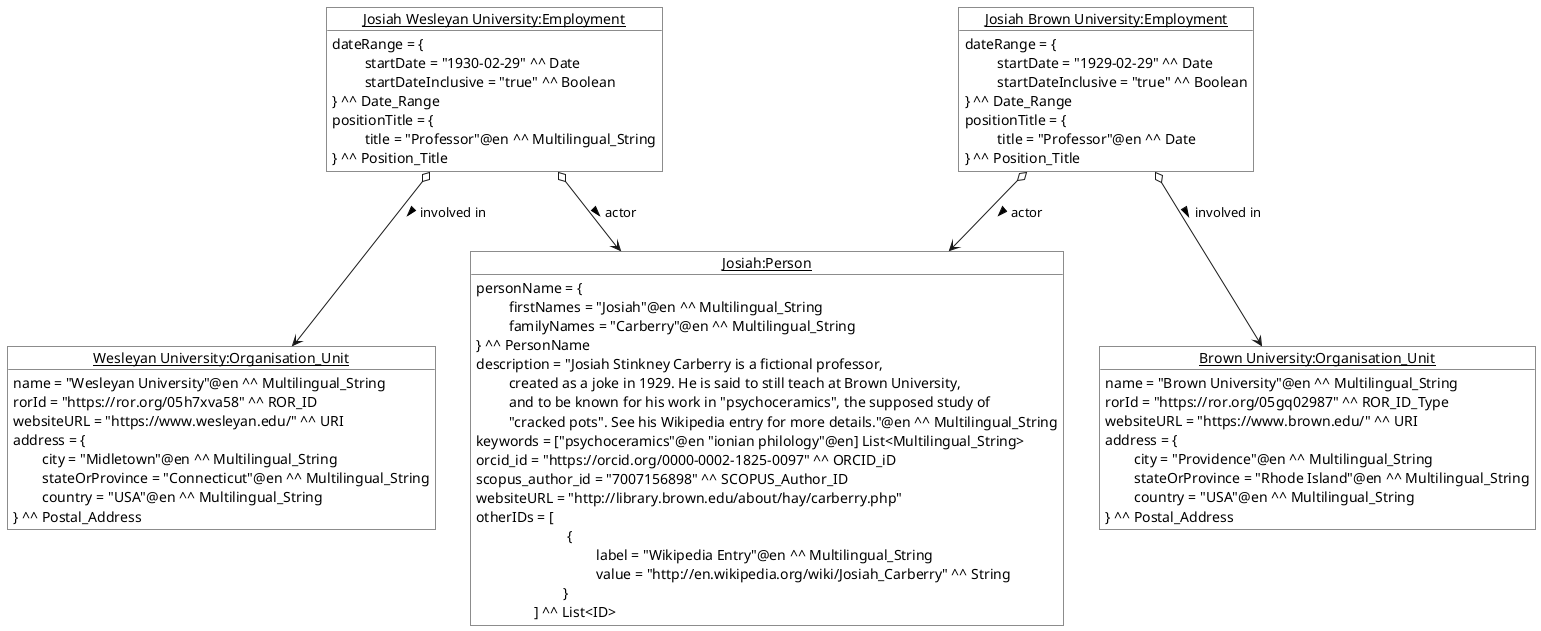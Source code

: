 @startuml


    !startsub person
        object "<u>Josiah:Person</u>" as Josiah #ffffff {
               personName = {
               \t firstNames = "Josiah"@en ^^ Multilingual_String
               \t familyNames = "Carberry"@en ^^ Multilingual_String
               } ^^ PersonName
               description = "Josiah Stinkney Carberry is a fictional professor,
               \t created as a joke in 1929. He is said to still teach at Brown University,
               \t and to be known for his work in "psychoceramics", the supposed study of
               \t "cracked pots". See his Wikipedia entry for more details."@en ^^ Multilingual_String
               keywords = ["psychoceramics"@en "ionian philology"@en] List<Multilingual_String>
               orcid_id = "https://orcid.org/0000-0002-1825-0097" ^^ ORCID_iD
               scopus_author_id = "7007156898" ^^ SCOPUS_Author_ID
               websiteURL = "http://library.brown.edu/about/hay/carberry.php"
               otherIDs = [
               \t\t\t {
               \t\t\t\t label = "Wikipedia Entry"@en ^^ Multilingual_String
               \t\t\t\t value = "http://en.wikipedia.org/wiki/Josiah_Carberry" ^^ String
               \t\t\t}
               \t\t] ^^ List<ID>
            }
    !endsub

    !startsub ins
        object "<u>Wesleyan University:Organisation_Unit</u>" as WesleyeanUniversity #ffffff {
                name = "Wesleyan University"@en ^^ Multilingual_String
                rorId = "https://ror.org/05h7xva58" ^^ ROR_ID
                websiteURL = "https://www.wesleyan.edu/" ^^ URI
                address = {
                \tcity = "Midletown"@en ^^ Multilingual_String
                \tstateOrProvince = "Connecticut"@en ^^ Multilingual_String
                \tcountry = "USA"@en ^^ Multilingual_String
                } ^^ Postal_Address
            }
        object "<u>Brown University:Organisation_Unit</u>" as BrownUniversity #ffffff {
                name = "Brown University"@en ^^ Multilingual_String
                rorId = "https://ror.org/05gq02987" ^^ ROR_ID_Type
                websiteURL = "https://www.brown.edu/" ^^ URI
                address = {
                \tcity = "Providence"@en ^^ Multilingual_String
                \tstateOrProvince = "Rhode Island"@en ^^ Multilingual_String
                \tcountry = "USA"@en ^^ Multilingual_String
                } ^^ Postal_Address
            }
    !endsub

    !startsub employments
        object "<u>Josiah Wesleyan University:Employment</u>" as JosiahWesleyeanUniversity #ffffff {
                dateRange = {
                \t startDate = "1930-02-29" ^^ Date
                \t startDateInclusive = "true" ^^ Boolean
                } ^^ Date_Range
                positionTitle = {
                \t title = "Professor"@en ^^ Multilingual_String
                } ^^ Position_Title
            }

        object "<u>Josiah Brown University:Employment</u>" as JosiahBrownUniversity #ffffff {
                dateRange = {
                \t startDate = "1929-02-29" ^^ Date
                \t startDateInclusive = "true" ^^ Boolean
                } ^^ Date_Range
                positionTitle = {
                \t title = "Professor"@en ^^ Date
                } ^^ Position_Title
            }
    !endsub

    !startsub employments
        JosiahWesleyeanUniversity o--> Josiah : actor >
        JosiahBrownUniversity o--> Josiah : actor >
        JosiahWesleyeanUniversity o--> WesleyeanUniversity : involved in >
        JosiahBrownUniversity o--> BrownUniversity : involved in >
    !endsub



@enduml
